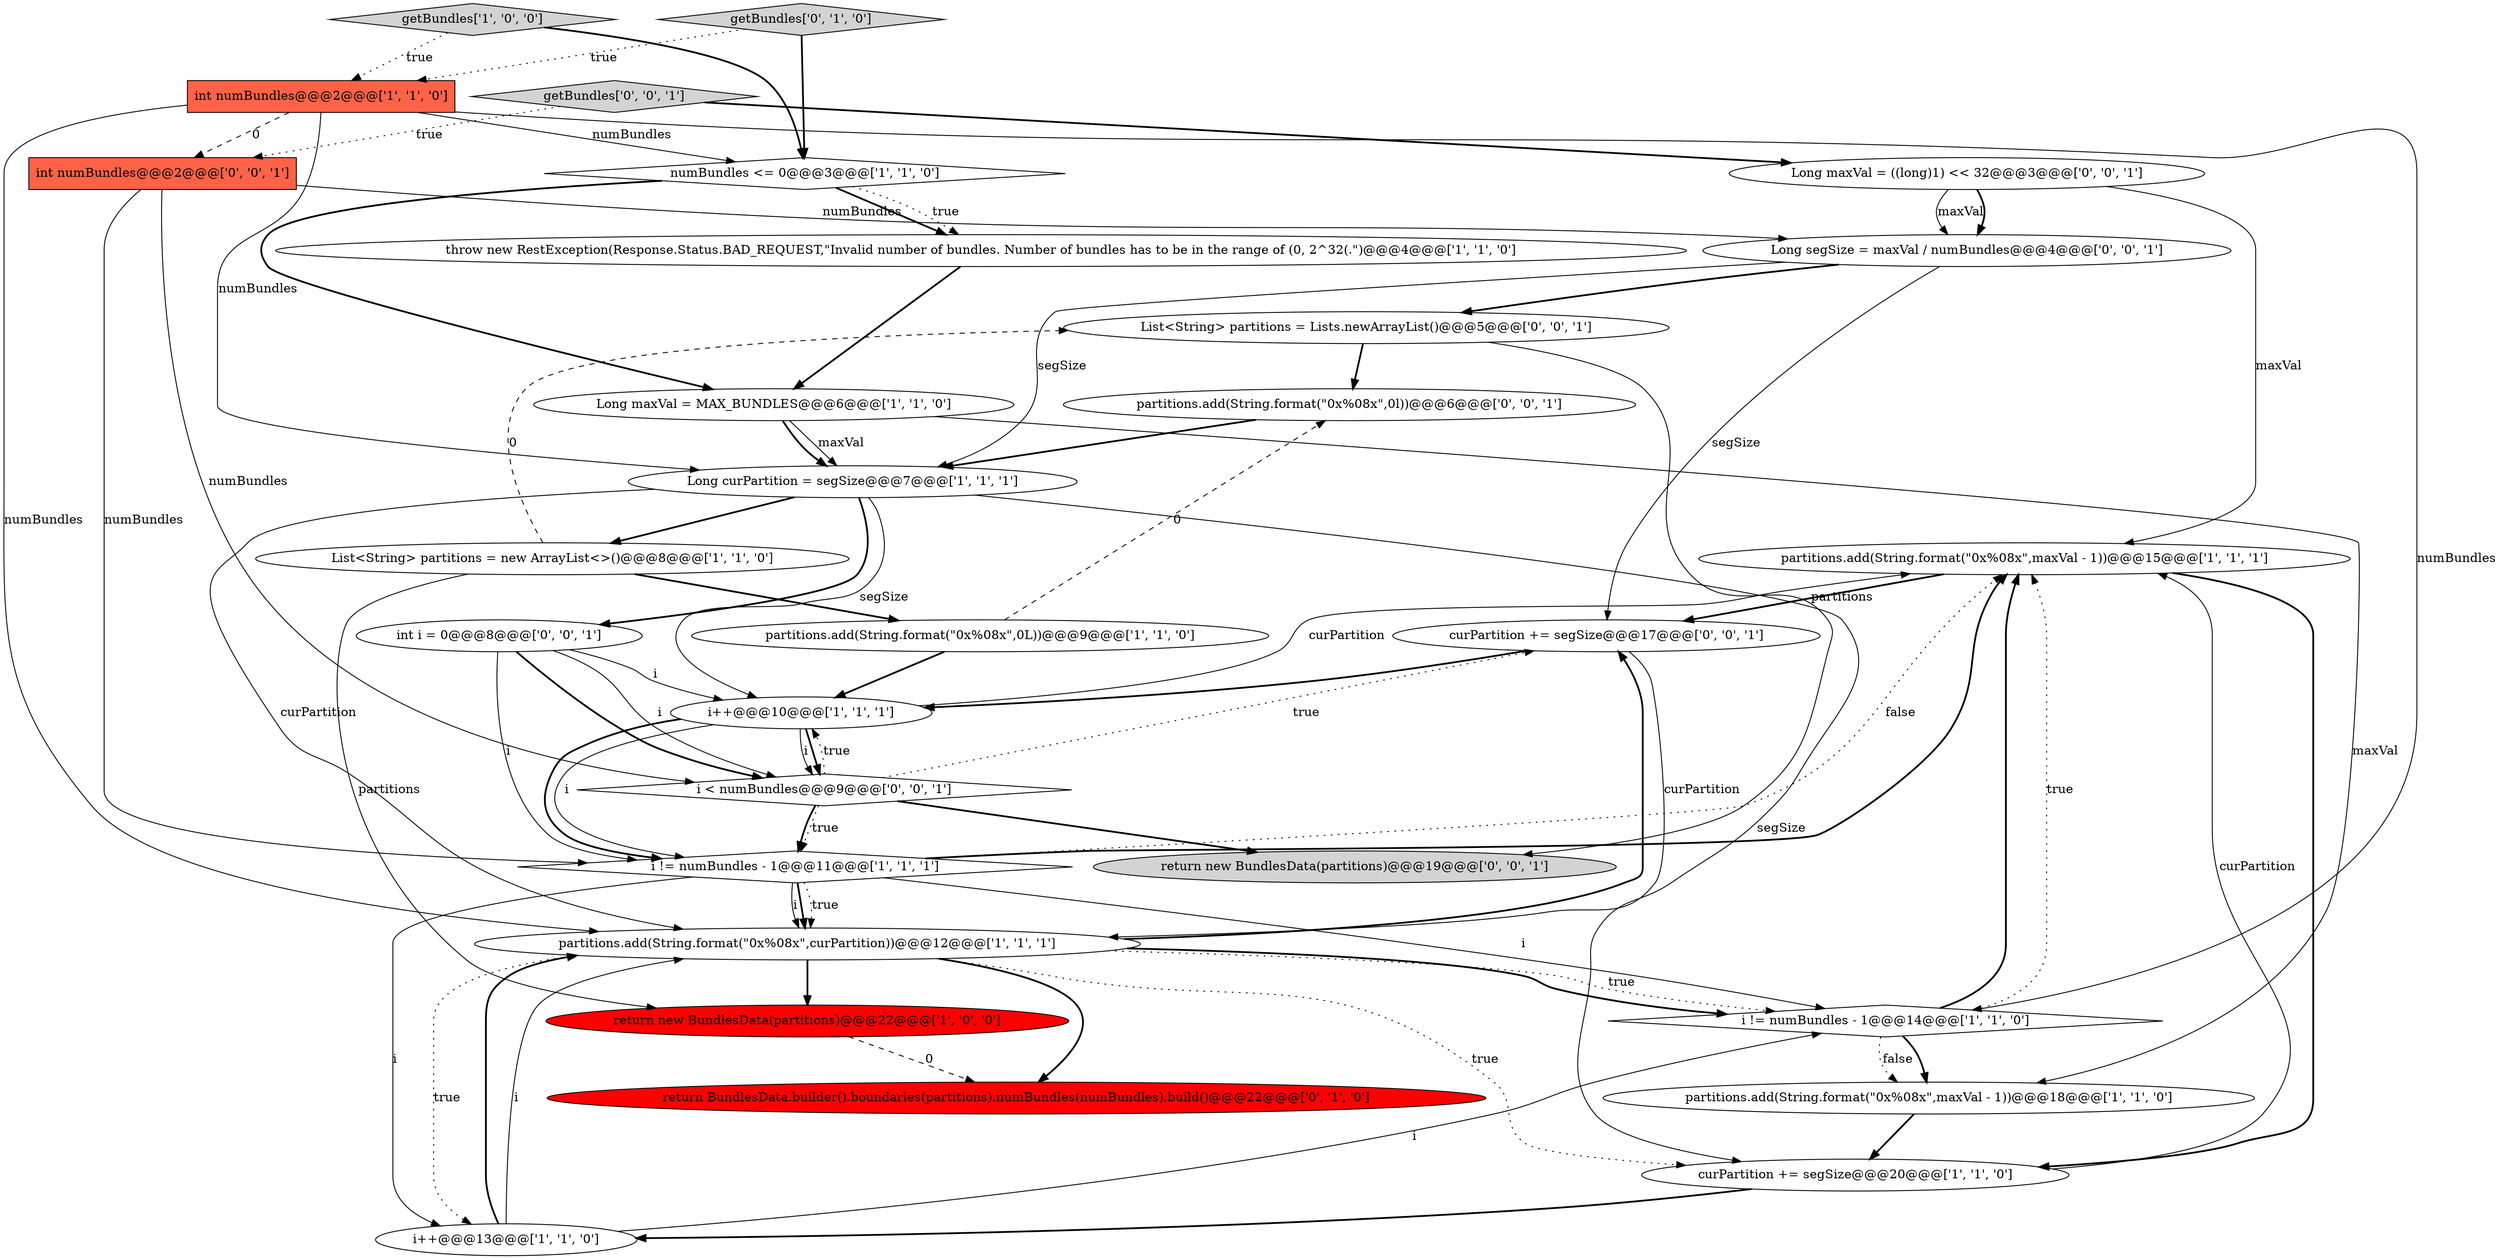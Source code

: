 digraph {
15 [style = filled, label = "partitions.add(String.format(\"0x%08x\",maxVal - 1))@@@15@@@['1', '1', '1']", fillcolor = white, shape = ellipse image = "AAA0AAABBB1BBB"];
8 [style = filled, label = "List<String> partitions = new ArrayList<>()@@@8@@@['1', '1', '0']", fillcolor = white, shape = ellipse image = "AAA0AAABBB1BBB"];
11 [style = filled, label = "partitions.add(String.format(\"0x%08x\",maxVal - 1))@@@18@@@['1', '1', '0']", fillcolor = white, shape = ellipse image = "AAA0AAABBB1BBB"];
19 [style = filled, label = "Long maxVal = ((long)1) << 32@@@3@@@['0', '0', '1']", fillcolor = white, shape = ellipse image = "AAA0AAABBB3BBB"];
3 [style = filled, label = "partitions.add(String.format(\"0x%08x\",0L))@@@9@@@['1', '1', '0']", fillcolor = white, shape = ellipse image = "AAA0AAABBB1BBB"];
17 [style = filled, label = "getBundles['0', '1', '0']", fillcolor = lightgray, shape = diamond image = "AAA0AAABBB2BBB"];
9 [style = filled, label = "int numBundles@@@2@@@['1', '1', '0']", fillcolor = tomato, shape = box image = "AAA0AAABBB1BBB"];
16 [style = filled, label = "i != numBundles - 1@@@14@@@['1', '1', '0']", fillcolor = white, shape = diamond image = "AAA0AAABBB1BBB"];
20 [style = filled, label = "Long segSize = maxVal / numBundles@@@4@@@['0', '0', '1']", fillcolor = white, shape = ellipse image = "AAA0AAABBB3BBB"];
21 [style = filled, label = "int numBundles@@@2@@@['0', '0', '1']", fillcolor = tomato, shape = box image = "AAA0AAABBB3BBB"];
5 [style = filled, label = "Long curPartition = segSize@@@7@@@['1', '1', '1']", fillcolor = white, shape = ellipse image = "AAA0AAABBB1BBB"];
18 [style = filled, label = "return BundlesData.builder().boundaries(partitions).numBundles(numBundles).build()@@@22@@@['0', '1', '0']", fillcolor = red, shape = ellipse image = "AAA1AAABBB2BBB"];
10 [style = filled, label = "throw new RestException(Response.Status.BAD_REQUEST,\"Invalid number of bundles. Number of bundles has to be in the range of (0, 2^32(.\")@@@4@@@['1', '1', '0']", fillcolor = white, shape = ellipse image = "AAA0AAABBB1BBB"];
0 [style = filled, label = "Long maxVal = MAX_BUNDLES@@@6@@@['1', '1', '0']", fillcolor = white, shape = ellipse image = "AAA0AAABBB1BBB"];
25 [style = filled, label = "curPartition += segSize@@@17@@@['0', '0', '1']", fillcolor = white, shape = ellipse image = "AAA0AAABBB3BBB"];
23 [style = filled, label = "return new BundlesData(partitions)@@@19@@@['0', '0', '1']", fillcolor = lightgray, shape = ellipse image = "AAA0AAABBB3BBB"];
24 [style = filled, label = "i < numBundles@@@9@@@['0', '0', '1']", fillcolor = white, shape = diamond image = "AAA0AAABBB3BBB"];
22 [style = filled, label = "getBundles['0', '0', '1']", fillcolor = lightgray, shape = diamond image = "AAA0AAABBB3BBB"];
14 [style = filled, label = "getBundles['1', '0', '0']", fillcolor = lightgray, shape = diamond image = "AAA0AAABBB1BBB"];
12 [style = filled, label = "return new BundlesData(partitions)@@@22@@@['1', '0', '0']", fillcolor = red, shape = ellipse image = "AAA1AAABBB1BBB"];
28 [style = filled, label = "partitions.add(String.format(\"0x%08x\",0l))@@@6@@@['0', '0', '1']", fillcolor = white, shape = ellipse image = "AAA0AAABBB3BBB"];
27 [style = filled, label = "int i = 0@@@8@@@['0', '0', '1']", fillcolor = white, shape = ellipse image = "AAA0AAABBB3BBB"];
4 [style = filled, label = "i++@@@13@@@['1', '1', '0']", fillcolor = white, shape = ellipse image = "AAA0AAABBB1BBB"];
26 [style = filled, label = "List<String> partitions = Lists.newArrayList()@@@5@@@['0', '0', '1']", fillcolor = white, shape = ellipse image = "AAA0AAABBB3BBB"];
7 [style = filled, label = "curPartition += segSize@@@20@@@['1', '1', '0']", fillcolor = white, shape = ellipse image = "AAA0AAABBB1BBB"];
1 [style = filled, label = "i != numBundles - 1@@@11@@@['1', '1', '1']", fillcolor = white, shape = diamond image = "AAA0AAABBB1BBB"];
2 [style = filled, label = "numBundles <= 0@@@3@@@['1', '1', '0']", fillcolor = white, shape = diamond image = "AAA0AAABBB1BBB"];
6 [style = filled, label = "i++@@@10@@@['1', '1', '1']", fillcolor = white, shape = ellipse image = "AAA0AAABBB1BBB"];
13 [style = filled, label = "partitions.add(String.format(\"0x%08x\",curPartition))@@@12@@@['1', '1', '1']", fillcolor = white, shape = ellipse image = "AAA0AAABBB1BBB"];
6->1 [style = solid, label="i"];
7->15 [style = solid, label="curPartition"];
22->21 [style = dotted, label="true"];
16->15 [style = bold, label=""];
13->16 [style = dotted, label="true"];
24->6 [style = dotted, label="true"];
24->1 [style = dotted, label="true"];
5->8 [style = bold, label=""];
13->25 [style = bold, label=""];
28->5 [style = bold, label=""];
3->28 [style = dashed, label="0"];
19->20 [style = solid, label="maxVal"];
9->5 [style = solid, label="numBundles"];
16->11 [style = bold, label=""];
15->7 [style = bold, label=""];
22->19 [style = bold, label=""];
27->6 [style = solid, label="i"];
24->25 [style = dotted, label="true"];
20->26 [style = bold, label=""];
15->25 [style = bold, label=""];
19->20 [style = bold, label=""];
1->15 [style = bold, label=""];
4->13 [style = bold, label=""];
0->11 [style = solid, label="maxVal"];
25->13 [style = solid, label="curPartition"];
0->5 [style = solid, label="maxVal"];
8->3 [style = bold, label=""];
6->15 [style = solid, label="curPartition"];
21->1 [style = solid, label="numBundles"];
27->1 [style = solid, label="i"];
3->6 [style = bold, label=""];
6->24 [style = bold, label=""];
9->2 [style = solid, label="numBundles"];
13->7 [style = dotted, label="true"];
7->4 [style = bold, label=""];
1->4 [style = solid, label="i"];
1->15 [style = dotted, label="false"];
2->10 [style = bold, label=""];
5->6 [style = solid, label="segSize"];
6->24 [style = solid, label="i"];
25->6 [style = bold, label=""];
1->13 [style = bold, label=""];
9->16 [style = solid, label="numBundles"];
13->16 [style = bold, label=""];
4->13 [style = solid, label="i"];
20->5 [style = solid, label="segSize"];
21->24 [style = solid, label="numBundles"];
9->13 [style = solid, label="numBundles"];
1->16 [style = solid, label="i"];
21->20 [style = solid, label="numBundles"];
1->13 [style = dotted, label="true"];
6->1 [style = bold, label=""];
2->0 [style = bold, label=""];
13->12 [style = bold, label=""];
4->16 [style = solid, label="i"];
17->2 [style = bold, label=""];
9->21 [style = dashed, label="0"];
17->9 [style = dotted, label="true"];
5->7 [style = solid, label="segSize"];
8->12 [style = solid, label="partitions"];
10->0 [style = bold, label=""];
11->7 [style = bold, label=""];
16->11 [style = dotted, label="false"];
26->23 [style = solid, label="partitions"];
12->18 [style = dashed, label="0"];
27->24 [style = solid, label="i"];
19->15 [style = solid, label="maxVal"];
27->24 [style = bold, label=""];
14->2 [style = bold, label=""];
5->13 [style = solid, label="curPartition"];
14->9 [style = dotted, label="true"];
26->28 [style = bold, label=""];
5->27 [style = bold, label=""];
24->1 [style = bold, label=""];
8->26 [style = dashed, label="0"];
1->13 [style = solid, label="i"];
20->25 [style = solid, label="segSize"];
0->5 [style = bold, label=""];
13->4 [style = dotted, label="true"];
13->18 [style = bold, label=""];
2->10 [style = dotted, label="true"];
16->15 [style = dotted, label="true"];
24->23 [style = bold, label=""];
}
